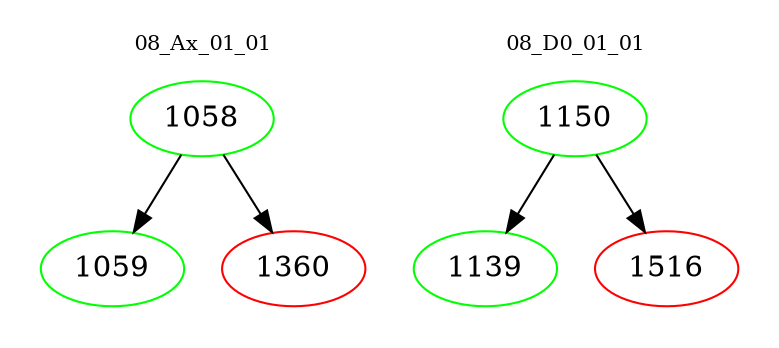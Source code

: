 digraph{
subgraph cluster_0 {
color = white
label = "08_Ax_01_01";
fontsize=10;
T0_1058 [label="1058", color="green"]
T0_1058 -> T0_1059 [color="black"]
T0_1059 [label="1059", color="green"]
T0_1058 -> T0_1360 [color="black"]
T0_1360 [label="1360", color="red"]
}
subgraph cluster_1 {
color = white
label = "08_D0_01_01";
fontsize=10;
T1_1150 [label="1150", color="green"]
T1_1150 -> T1_1139 [color="black"]
T1_1139 [label="1139", color="green"]
T1_1150 -> T1_1516 [color="black"]
T1_1516 [label="1516", color="red"]
}
}
